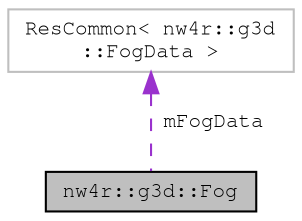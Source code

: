 digraph "nw4r::g3d::Fog"
{
 // LATEX_PDF_SIZE
  edge [fontname="FreeMono",fontsize="10",labelfontname="FreeMono",labelfontsize="10"];
  node [fontname="FreeMono",fontsize="10",shape=record];
  Node1 [label="nw4r::g3d::Fog",height=0.2,width=0.4,color="black", fillcolor="grey75", style="filled", fontcolor="black",tooltip=" "];
  Node2 -> Node1 [dir="back",color="darkorchid3",fontsize="10",style="dashed",label=" mFogData" ,fontname="FreeMono"];
  Node2 [label="ResCommon\< nw4r::g3d\l::FogData \>",height=0.2,width=0.4,color="grey75", fillcolor="white", style="filled",tooltip=" "];
}
